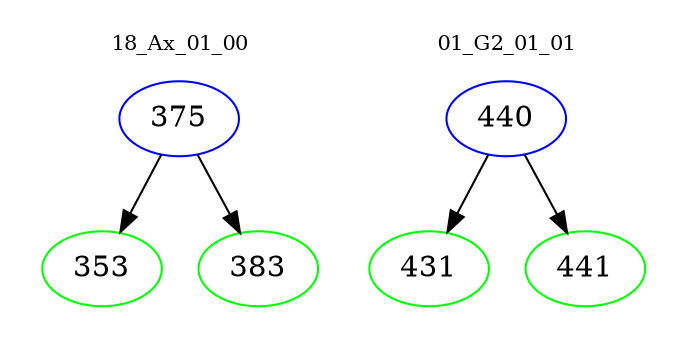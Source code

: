 digraph{
subgraph cluster_0 {
color = white
label = "18_Ax_01_00";
fontsize=10;
T0_375 [label="375", color="blue"]
T0_375 -> T0_353 [color="black"]
T0_353 [label="353", color="green"]
T0_375 -> T0_383 [color="black"]
T0_383 [label="383", color="green"]
}
subgraph cluster_1 {
color = white
label = "01_G2_01_01";
fontsize=10;
T1_440 [label="440", color="blue"]
T1_440 -> T1_431 [color="black"]
T1_431 [label="431", color="green"]
T1_440 -> T1_441 [color="black"]
T1_441 [label="441", color="green"]
}
}
